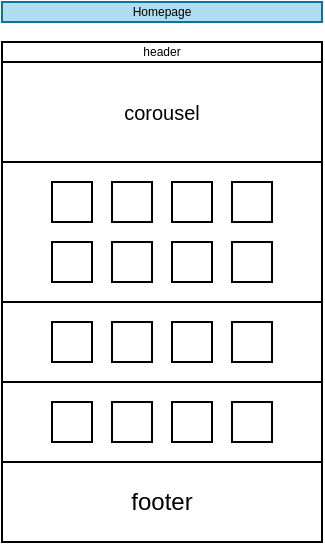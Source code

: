 <mxfile version="21.2.1" type="device">
  <diagram id="eVSWx1rms39isURD-BRE" name="website">
    <mxGraphModel dx="414" dy="242" grid="1" gridSize="10" guides="1" tooltips="1" connect="1" arrows="1" fold="1" page="1" pageScale="1" pageWidth="850" pageHeight="1100" math="0" shadow="0">
      <root>
        <mxCell id="0" />
        <mxCell id="1" parent="0" />
        <mxCell id="NED5W_-c8MKZSgg_opOD-1" value="" style="rounded=0;whiteSpace=wrap;html=1;" vertex="1" parent="1">
          <mxGeometry x="40" y="70" width="160" height="250" as="geometry" />
        </mxCell>
        <mxCell id="NED5W_-c8MKZSgg_opOD-2" value="Homepage" style="rounded=0;whiteSpace=wrap;html=1;fontSize=6;fillColor=#b1ddf0;strokeColor=#10739e;" vertex="1" parent="1">
          <mxGeometry x="40" y="50" width="160" height="10" as="geometry" />
        </mxCell>
        <mxCell id="NED5W_-c8MKZSgg_opOD-3" value="header&lt;br style=&quot;font-size: 6px;&quot;&gt;" style="rounded=0;whiteSpace=wrap;html=1;fontSize=6;" vertex="1" parent="1">
          <mxGeometry x="40" y="70" width="160" height="10" as="geometry" />
        </mxCell>
        <mxCell id="NED5W_-c8MKZSgg_opOD-5" value="corousel" style="rounded=0;whiteSpace=wrap;html=1;fontSize=10;" vertex="1" parent="1">
          <mxGeometry x="40" y="80" width="160" height="50" as="geometry" />
        </mxCell>
        <mxCell id="NED5W_-c8MKZSgg_opOD-15" value="" style="rounded=0;whiteSpace=wrap;html=1;fillColor=none;" vertex="1" parent="1">
          <mxGeometry x="40" y="130" width="160" height="70" as="geometry" />
        </mxCell>
        <mxCell id="NED5W_-c8MKZSgg_opOD-7" value="" style="whiteSpace=wrap;html=1;aspect=fixed;" vertex="1" parent="1">
          <mxGeometry x="65" y="140" width="20" height="20" as="geometry" />
        </mxCell>
        <mxCell id="NED5W_-c8MKZSgg_opOD-8" value="" style="whiteSpace=wrap;html=1;aspect=fixed;" vertex="1" parent="1">
          <mxGeometry x="95" y="140" width="20" height="20" as="geometry" />
        </mxCell>
        <mxCell id="NED5W_-c8MKZSgg_opOD-9" value="" style="whiteSpace=wrap;html=1;aspect=fixed;" vertex="1" parent="1">
          <mxGeometry x="125" y="140" width="20" height="20" as="geometry" />
        </mxCell>
        <mxCell id="NED5W_-c8MKZSgg_opOD-10" value="" style="whiteSpace=wrap;html=1;aspect=fixed;" vertex="1" parent="1">
          <mxGeometry x="155" y="140" width="20" height="20" as="geometry" />
        </mxCell>
        <mxCell id="NED5W_-c8MKZSgg_opOD-11" value="" style="whiteSpace=wrap;html=1;aspect=fixed;" vertex="1" parent="1">
          <mxGeometry x="65" y="170" width="20" height="20" as="geometry" />
        </mxCell>
        <mxCell id="NED5W_-c8MKZSgg_opOD-12" value="" style="whiteSpace=wrap;html=1;aspect=fixed;" vertex="1" parent="1">
          <mxGeometry x="95" y="170" width="20" height="20" as="geometry" />
        </mxCell>
        <mxCell id="NED5W_-c8MKZSgg_opOD-13" value="" style="whiteSpace=wrap;html=1;aspect=fixed;" vertex="1" parent="1">
          <mxGeometry x="125" y="170" width="20" height="20" as="geometry" />
        </mxCell>
        <mxCell id="NED5W_-c8MKZSgg_opOD-14" value="" style="whiteSpace=wrap;html=1;aspect=fixed;" vertex="1" parent="1">
          <mxGeometry x="155" y="170" width="20" height="20" as="geometry" />
        </mxCell>
        <mxCell id="NED5W_-c8MKZSgg_opOD-16" value="" style="rounded=0;whiteSpace=wrap;html=1;" vertex="1" parent="1">
          <mxGeometry x="40" y="200" width="160" height="40" as="geometry" />
        </mxCell>
        <mxCell id="NED5W_-c8MKZSgg_opOD-17" value="" style="whiteSpace=wrap;html=1;aspect=fixed;" vertex="1" parent="1">
          <mxGeometry x="65" y="210" width="20" height="20" as="geometry" />
        </mxCell>
        <mxCell id="NED5W_-c8MKZSgg_opOD-18" value="" style="whiteSpace=wrap;html=1;aspect=fixed;" vertex="1" parent="1">
          <mxGeometry x="95" y="210" width="20" height="20" as="geometry" />
        </mxCell>
        <mxCell id="NED5W_-c8MKZSgg_opOD-19" value="" style="whiteSpace=wrap;html=1;aspect=fixed;" vertex="1" parent="1">
          <mxGeometry x="125" y="210" width="20" height="20" as="geometry" />
        </mxCell>
        <mxCell id="NED5W_-c8MKZSgg_opOD-20" value="" style="whiteSpace=wrap;html=1;aspect=fixed;" vertex="1" parent="1">
          <mxGeometry x="155" y="210" width="20" height="20" as="geometry" />
        </mxCell>
        <mxCell id="NED5W_-c8MKZSgg_opOD-21" value="" style="rounded=0;whiteSpace=wrap;html=1;" vertex="1" parent="1">
          <mxGeometry x="40" y="240" width="160" height="40" as="geometry" />
        </mxCell>
        <mxCell id="NED5W_-c8MKZSgg_opOD-22" value="" style="whiteSpace=wrap;html=1;aspect=fixed;" vertex="1" parent="1">
          <mxGeometry x="65" y="250" width="20" height="20" as="geometry" />
        </mxCell>
        <mxCell id="NED5W_-c8MKZSgg_opOD-23" value="" style="whiteSpace=wrap;html=1;aspect=fixed;" vertex="1" parent="1">
          <mxGeometry x="95" y="250" width="20" height="20" as="geometry" />
        </mxCell>
        <mxCell id="NED5W_-c8MKZSgg_opOD-24" value="" style="whiteSpace=wrap;html=1;aspect=fixed;" vertex="1" parent="1">
          <mxGeometry x="125" y="250" width="20" height="20" as="geometry" />
        </mxCell>
        <mxCell id="NED5W_-c8MKZSgg_opOD-25" value="" style="whiteSpace=wrap;html=1;aspect=fixed;" vertex="1" parent="1">
          <mxGeometry x="155" y="250" width="20" height="20" as="geometry" />
        </mxCell>
        <mxCell id="NED5W_-c8MKZSgg_opOD-26" value="footer" style="rounded=0;whiteSpace=wrap;html=1;" vertex="1" parent="1">
          <mxGeometry x="40" y="280" width="160" height="40" as="geometry" />
        </mxCell>
      </root>
    </mxGraphModel>
  </diagram>
</mxfile>
